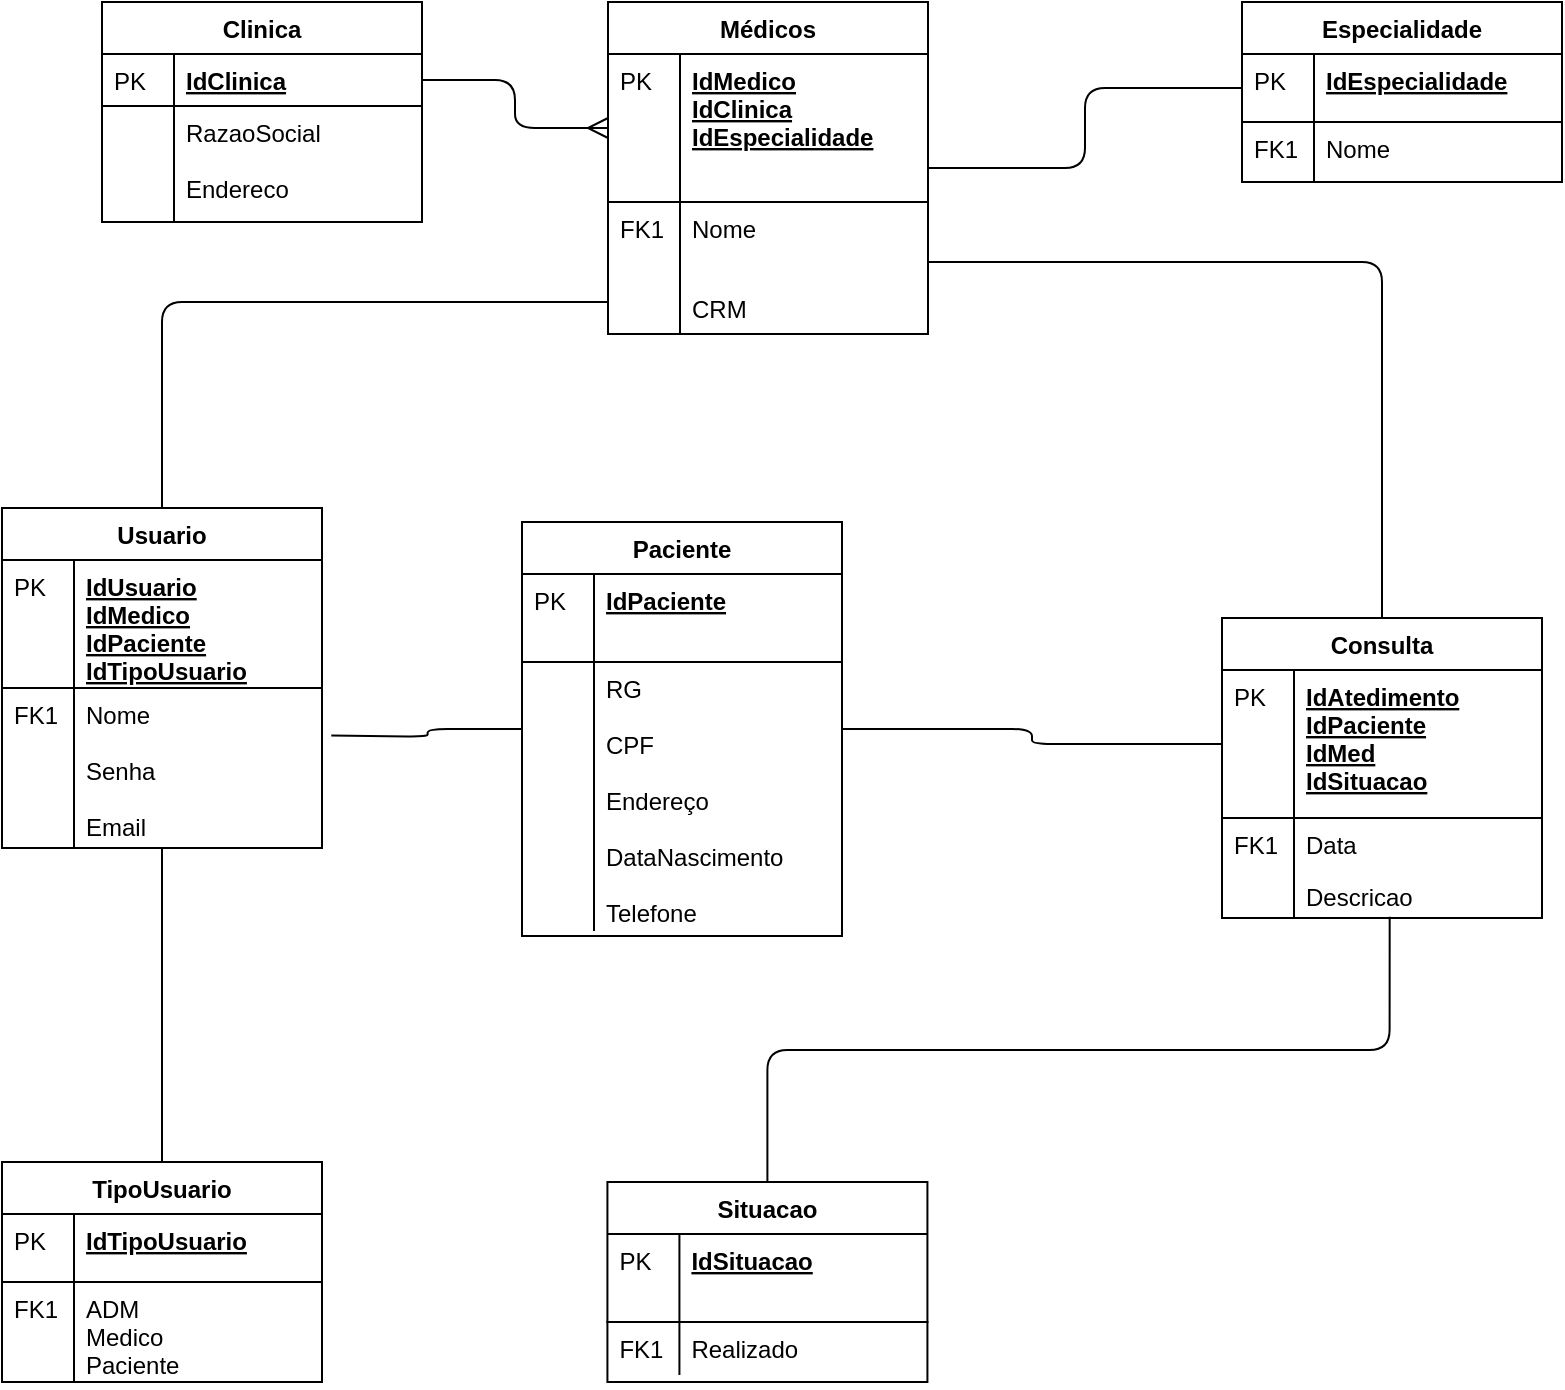 <mxfile version="12.6.6" type="device"><diagram id="C5RBs43oDa-KdzZeNtuy" name="Page-1"><mxGraphModel dx="1483" dy="759" grid="1" gridSize="10" guides="1" tooltips="1" connect="1" arrows="1" fold="1" page="1" pageScale="1" pageWidth="827" pageHeight="1169" math="0" shadow="0"><root><mxCell id="WIyWlLk6GJQsqaUBKTNV-0"/><mxCell id="WIyWlLk6GJQsqaUBKTNV-1" parent="WIyWlLk6GJQsqaUBKTNV-0"/><mxCell id="zkfFHV4jXpPFQw0GAbJ--51" value="Clinica" style="swimlane;fontStyle=1;childLayout=stackLayout;horizontal=1;startSize=26;horizontalStack=0;resizeParent=1;resizeLast=0;collapsible=1;marginBottom=0;rounded=0;shadow=0;strokeWidth=1;" parent="WIyWlLk6GJQsqaUBKTNV-1" vertex="1"><mxGeometry x="80" y="90" width="160" height="110" as="geometry"><mxRectangle x="20" y="80" width="160" height="26" as="alternateBounds"/></mxGeometry></mxCell><mxCell id="zkfFHV4jXpPFQw0GAbJ--52" value="IdClinica" style="shape=partialRectangle;top=0;left=0;right=0;bottom=1;align=left;verticalAlign=top;fillColor=none;spacingLeft=40;spacingRight=4;overflow=hidden;rotatable=0;points=[[0,0.5],[1,0.5]];portConstraint=eastwest;dropTarget=0;rounded=0;shadow=0;strokeWidth=1;fontStyle=5" parent="zkfFHV4jXpPFQw0GAbJ--51" vertex="1"><mxGeometry y="26" width="160" height="26" as="geometry"/></mxCell><mxCell id="zkfFHV4jXpPFQw0GAbJ--53" value="PK" style="shape=partialRectangle;top=0;left=0;bottom=0;fillColor=none;align=left;verticalAlign=top;spacingLeft=4;spacingRight=4;overflow=hidden;rotatable=0;points=[];portConstraint=eastwest;part=1;" parent="zkfFHV4jXpPFQw0GAbJ--52" vertex="1" connectable="0"><mxGeometry width="36" height="26" as="geometry"/></mxCell><mxCell id="zkfFHV4jXpPFQw0GAbJ--54" value="RazaoSocial&#10;&#10;Endereco&#10;" style="shape=partialRectangle;top=0;left=0;right=0;bottom=0;align=left;verticalAlign=top;fillColor=none;spacingLeft=40;spacingRight=4;overflow=hidden;rotatable=0;points=[[0,0.5],[1,0.5]];portConstraint=eastwest;dropTarget=0;rounded=0;shadow=0;strokeWidth=1;" parent="zkfFHV4jXpPFQw0GAbJ--51" vertex="1"><mxGeometry y="52" width="160" height="58" as="geometry"/></mxCell><mxCell id="zkfFHV4jXpPFQw0GAbJ--55" value="" style="shape=partialRectangle;top=0;left=0;bottom=0;fillColor=none;align=left;verticalAlign=top;spacingLeft=4;spacingRight=4;overflow=hidden;rotatable=0;points=[];portConstraint=eastwest;part=1;" parent="zkfFHV4jXpPFQw0GAbJ--54" vertex="1" connectable="0"><mxGeometry width="36" height="58" as="geometry"/></mxCell><mxCell id="bkfiM2hITXtbJ4-_Unax-36" style="edgeStyle=orthogonalEdgeStyle;rounded=1;orthogonalLoop=1;jettySize=auto;html=1;startArrow=none;startFill=0;endArrow=none;endFill=0;entryX=0;entryY=0.5;entryDx=0;entryDy=0;" edge="1" parent="WIyWlLk6GJQsqaUBKTNV-1" source="zkfFHV4jXpPFQw0GAbJ--56" target="bkfiM2hITXtbJ4-_Unax-1"><mxGeometry relative="1" as="geometry"><mxPoint x="630" y="103" as="targetPoint"/></mxGeometry></mxCell><mxCell id="bkfiM2hITXtbJ4-_Unax-74" style="edgeStyle=orthogonalEdgeStyle;rounded=1;orthogonalLoop=1;jettySize=auto;html=1;startArrow=none;startFill=0;endArrow=none;endFill=0;" edge="1" parent="WIyWlLk6GJQsqaUBKTNV-1" source="zkfFHV4jXpPFQw0GAbJ--56" target="bkfiM2hITXtbJ4-_Unax-67"><mxGeometry relative="1" as="geometry"><Array as="points"><mxPoint x="110" y="240"/></Array></mxGeometry></mxCell><mxCell id="bkfiM2hITXtbJ4-_Unax-87" style="edgeStyle=orthogonalEdgeStyle;rounded=1;orthogonalLoop=1;jettySize=auto;html=1;startArrow=none;startFill=0;endArrow=none;endFill=0;" edge="1" parent="WIyWlLk6GJQsqaUBKTNV-1" source="zkfFHV4jXpPFQw0GAbJ--56" target="bkfiM2hITXtbJ4-_Unax-38"><mxGeometry relative="1" as="geometry"><Array as="points"><mxPoint x="720" y="220"/></Array></mxGeometry></mxCell><mxCell id="zkfFHV4jXpPFQw0GAbJ--56" value="Médicos" style="swimlane;fontStyle=1;childLayout=stackLayout;horizontal=1;startSize=26;horizontalStack=0;resizeParent=1;resizeLast=0;collapsible=1;marginBottom=0;rounded=0;shadow=0;strokeWidth=1;" parent="WIyWlLk6GJQsqaUBKTNV-1" vertex="1"><mxGeometry x="333" y="90" width="160" height="166" as="geometry"><mxRectangle x="260" y="80" width="160" height="26" as="alternateBounds"/></mxGeometry></mxCell><mxCell id="zkfFHV4jXpPFQw0GAbJ--57" value="IdMedico&#10;IdClinica&#10;IdEspecialidade" style="shape=partialRectangle;top=0;left=0;right=0;bottom=1;align=left;verticalAlign=top;fillColor=none;spacingLeft=40;spacingRight=4;overflow=hidden;rotatable=0;points=[[0,0.5],[1,0.5]];portConstraint=eastwest;dropTarget=0;rounded=0;shadow=0;strokeWidth=1;fontStyle=5" parent="zkfFHV4jXpPFQw0GAbJ--56" vertex="1"><mxGeometry y="26" width="160" height="74" as="geometry"/></mxCell><mxCell id="zkfFHV4jXpPFQw0GAbJ--58" value="PK" style="shape=partialRectangle;top=0;left=0;bottom=0;fillColor=none;align=left;verticalAlign=top;spacingLeft=4;spacingRight=4;overflow=hidden;rotatable=0;points=[];portConstraint=eastwest;part=1;" parent="zkfFHV4jXpPFQw0GAbJ--57" vertex="1" connectable="0"><mxGeometry width="36" height="74" as="geometry"/></mxCell><mxCell id="zkfFHV4jXpPFQw0GAbJ--59" value="Nome" style="shape=partialRectangle;top=0;left=0;right=0;bottom=0;align=left;verticalAlign=top;fillColor=none;spacingLeft=40;spacingRight=4;overflow=hidden;rotatable=0;points=[[0,0.5],[1,0.5]];portConstraint=eastwest;dropTarget=0;rounded=0;shadow=0;strokeWidth=1;" parent="zkfFHV4jXpPFQw0GAbJ--56" vertex="1"><mxGeometry y="100" width="160" height="26" as="geometry"/></mxCell><mxCell id="zkfFHV4jXpPFQw0GAbJ--60" value="FK1" style="shape=partialRectangle;top=0;left=0;bottom=0;fillColor=none;align=left;verticalAlign=top;spacingLeft=4;spacingRight=4;overflow=hidden;rotatable=0;points=[];portConstraint=eastwest;part=1;" parent="zkfFHV4jXpPFQw0GAbJ--59" vertex="1" connectable="0"><mxGeometry width="36" height="26" as="geometry"/></mxCell><mxCell id="zkfFHV4jXpPFQw0GAbJ--61" value="&#10;CRM" style="shape=partialRectangle;top=0;left=0;right=0;bottom=0;align=left;verticalAlign=top;fillColor=none;spacingLeft=40;spacingRight=4;overflow=hidden;rotatable=0;points=[[0,0.5],[1,0.5]];portConstraint=eastwest;dropTarget=0;rounded=0;shadow=0;strokeWidth=1;" parent="zkfFHV4jXpPFQw0GAbJ--56" vertex="1"><mxGeometry y="126" width="160" height="40" as="geometry"/></mxCell><mxCell id="zkfFHV4jXpPFQw0GAbJ--62" value="" style="shape=partialRectangle;top=0;left=0;bottom=0;fillColor=none;align=left;verticalAlign=top;spacingLeft=4;spacingRight=4;overflow=hidden;rotatable=0;points=[];portConstraint=eastwest;part=1;" parent="zkfFHV4jXpPFQw0GAbJ--61" vertex="1" connectable="0"><mxGeometry width="36" height="40" as="geometry"/></mxCell><mxCell id="zkfFHV4jXpPFQw0GAbJ--63" value="" style="edgeStyle=orthogonalEdgeStyle;endArrow=ERmany;startArrow=none;shadow=0;strokeWidth=1;endSize=8;startSize=8;endFill=0;startFill=0;" parent="WIyWlLk6GJQsqaUBKTNV-1" source="zkfFHV4jXpPFQw0GAbJ--52" target="zkfFHV4jXpPFQw0GAbJ--57" edge="1"><mxGeometry width="100" height="100" relative="1" as="geometry"><mxPoint x="310" y="390" as="sourcePoint"/><mxPoint x="410" y="290" as="targetPoint"/></mxGeometry></mxCell><mxCell id="bkfiM2hITXtbJ4-_Unax-0" value="Especialidade" style="swimlane;fontStyle=1;childLayout=stackLayout;horizontal=1;startSize=26;horizontalStack=0;resizeParent=1;resizeLast=0;collapsible=1;marginBottom=0;rounded=0;shadow=0;strokeWidth=1;" vertex="1" parent="WIyWlLk6GJQsqaUBKTNV-1"><mxGeometry x="650" y="90" width="160" height="90" as="geometry"><mxRectangle x="260" y="80" width="160" height="26" as="alternateBounds"/></mxGeometry></mxCell><mxCell id="bkfiM2hITXtbJ4-_Unax-1" value="IdEspecialidade&#10;" style="shape=partialRectangle;top=0;left=0;right=0;bottom=1;align=left;verticalAlign=top;fillColor=none;spacingLeft=40;spacingRight=4;overflow=hidden;rotatable=0;points=[[0,0.5],[1,0.5]];portConstraint=eastwest;dropTarget=0;rounded=0;shadow=0;strokeWidth=1;fontStyle=5" vertex="1" parent="bkfiM2hITXtbJ4-_Unax-0"><mxGeometry y="26" width="160" height="34" as="geometry"/></mxCell><mxCell id="bkfiM2hITXtbJ4-_Unax-2" value="PK" style="shape=partialRectangle;top=0;left=0;bottom=0;fillColor=none;align=left;verticalAlign=top;spacingLeft=4;spacingRight=4;overflow=hidden;rotatable=0;points=[];portConstraint=eastwest;part=1;" vertex="1" connectable="0" parent="bkfiM2hITXtbJ4-_Unax-1"><mxGeometry width="36" height="34" as="geometry"/></mxCell><mxCell id="bkfiM2hITXtbJ4-_Unax-3" value="Nome" style="shape=partialRectangle;top=0;left=0;right=0;bottom=0;align=left;verticalAlign=top;fillColor=none;spacingLeft=40;spacingRight=4;overflow=hidden;rotatable=0;points=[[0,0.5],[1,0.5]];portConstraint=eastwest;dropTarget=0;rounded=0;shadow=0;strokeWidth=1;" vertex="1" parent="bkfiM2hITXtbJ4-_Unax-0"><mxGeometry y="60" width="160" height="30" as="geometry"/></mxCell><mxCell id="bkfiM2hITXtbJ4-_Unax-4" value="FK1" style="shape=partialRectangle;top=0;left=0;bottom=0;fillColor=none;align=left;verticalAlign=top;spacingLeft=4;spacingRight=4;overflow=hidden;rotatable=0;points=[];portConstraint=eastwest;part=1;" vertex="1" connectable="0" parent="bkfiM2hITXtbJ4-_Unax-3"><mxGeometry width="36" height="30" as="geometry"/></mxCell><mxCell id="bkfiM2hITXtbJ4-_Unax-82" style="edgeStyle=orthogonalEdgeStyle;rounded=1;orthogonalLoop=1;jettySize=auto;html=1;entryX=0;entryY=0.5;entryDx=0;entryDy=0;startArrow=none;startFill=0;endArrow=none;endFill=0;" edge="1" parent="WIyWlLk6GJQsqaUBKTNV-1" source="bkfiM2hITXtbJ4-_Unax-13" target="bkfiM2hITXtbJ4-_Unax-39"><mxGeometry relative="1" as="geometry"/></mxCell><mxCell id="bkfiM2hITXtbJ4-_Unax-85" style="edgeStyle=orthogonalEdgeStyle;rounded=1;orthogonalLoop=1;jettySize=auto;html=1;entryX=1.029;entryY=0.058;entryDx=0;entryDy=0;entryPerimeter=0;startArrow=none;startFill=0;endArrow=none;endFill=0;" edge="1" parent="WIyWlLk6GJQsqaUBKTNV-1" source="bkfiM2hITXtbJ4-_Unax-13"><mxGeometry relative="1" as="geometry"><mxPoint x="194.64" y="456.772" as="targetPoint"/></mxGeometry></mxCell><mxCell id="bkfiM2hITXtbJ4-_Unax-13" value="Paciente" style="swimlane;fontStyle=1;childLayout=stackLayout;horizontal=1;startSize=26;horizontalStack=0;resizeParent=1;resizeLast=0;collapsible=1;marginBottom=0;rounded=0;shadow=0;strokeWidth=1;" vertex="1" parent="WIyWlLk6GJQsqaUBKTNV-1"><mxGeometry x="290" y="350" width="160" height="207" as="geometry"><mxRectangle x="260" y="80" width="160" height="26" as="alternateBounds"/></mxGeometry></mxCell><mxCell id="bkfiM2hITXtbJ4-_Unax-14" value="IdPaciente" style="shape=partialRectangle;top=0;left=0;right=0;bottom=1;align=left;verticalAlign=top;fillColor=none;spacingLeft=40;spacingRight=4;overflow=hidden;rotatable=0;points=[[0,0.5],[1,0.5]];portConstraint=eastwest;dropTarget=0;rounded=0;shadow=0;strokeWidth=1;fontStyle=5" vertex="1" parent="bkfiM2hITXtbJ4-_Unax-13"><mxGeometry y="26" width="160" height="44" as="geometry"/></mxCell><mxCell id="bkfiM2hITXtbJ4-_Unax-15" value="PK" style="shape=partialRectangle;top=0;left=0;bottom=0;fillColor=none;align=left;verticalAlign=top;spacingLeft=4;spacingRight=4;overflow=hidden;rotatable=0;points=[];portConstraint=eastwest;part=1;" vertex="1" connectable="0" parent="bkfiM2hITXtbJ4-_Unax-14"><mxGeometry width="36" height="44" as="geometry"/></mxCell><mxCell id="bkfiM2hITXtbJ4-_Unax-18" value="RG&#10;&#10;CPF&#10;&#10;Endereço&#10;&#10;DataNascimento&#10;&#10;Telefone" style="shape=partialRectangle;top=0;left=0;right=0;bottom=0;align=left;verticalAlign=top;fillColor=none;spacingLeft=40;spacingRight=4;overflow=hidden;rotatable=0;points=[[0,0.5],[1,0.5]];portConstraint=eastwest;dropTarget=0;rounded=0;shadow=0;strokeWidth=1;" vertex="1" parent="bkfiM2hITXtbJ4-_Unax-13"><mxGeometry y="70" width="160" height="134" as="geometry"/></mxCell><mxCell id="bkfiM2hITXtbJ4-_Unax-19" value="" style="shape=partialRectangle;top=0;left=0;bottom=0;fillColor=none;align=left;verticalAlign=top;spacingLeft=4;spacingRight=4;overflow=hidden;rotatable=0;points=[];portConstraint=eastwest;part=1;" vertex="1" connectable="0" parent="bkfiM2hITXtbJ4-_Unax-18"><mxGeometry width="36" height="134" as="geometry"/></mxCell><mxCell id="bkfiM2hITXtbJ4-_Unax-38" value="Consulta" style="swimlane;fontStyle=1;childLayout=stackLayout;horizontal=1;startSize=26;horizontalStack=0;resizeParent=1;resizeLast=0;collapsible=1;marginBottom=0;rounded=0;shadow=0;strokeWidth=1;" vertex="1" parent="WIyWlLk6GJQsqaUBKTNV-1"><mxGeometry x="640" y="398" width="160" height="150" as="geometry"><mxRectangle x="260" y="80" width="160" height="26" as="alternateBounds"/></mxGeometry></mxCell><mxCell id="bkfiM2hITXtbJ4-_Unax-39" value="IdAtedimento&#10;IdPaciente&#10;IdMed&#10;IdSituacao&#10;&#10;" style="shape=partialRectangle;top=0;left=0;right=0;bottom=1;align=left;verticalAlign=top;fillColor=none;spacingLeft=40;spacingRight=4;overflow=hidden;rotatable=0;points=[[0,0.5],[1,0.5]];portConstraint=eastwest;dropTarget=0;rounded=0;shadow=0;strokeWidth=1;fontStyle=5" vertex="1" parent="bkfiM2hITXtbJ4-_Unax-38"><mxGeometry y="26" width="160" height="74" as="geometry"/></mxCell><mxCell id="bkfiM2hITXtbJ4-_Unax-40" value="PK" style="shape=partialRectangle;top=0;left=0;bottom=0;fillColor=none;align=left;verticalAlign=top;spacingLeft=4;spacingRight=4;overflow=hidden;rotatable=0;points=[];portConstraint=eastwest;part=1;" vertex="1" connectable="0" parent="bkfiM2hITXtbJ4-_Unax-39"><mxGeometry width="36" height="74" as="geometry"/></mxCell><mxCell id="bkfiM2hITXtbJ4-_Unax-41" value="Data" style="shape=partialRectangle;top=0;left=0;right=0;bottom=0;align=left;verticalAlign=top;fillColor=none;spacingLeft=40;spacingRight=4;overflow=hidden;rotatable=0;points=[[0,0.5],[1,0.5]];portConstraint=eastwest;dropTarget=0;rounded=0;shadow=0;strokeWidth=1;" vertex="1" parent="bkfiM2hITXtbJ4-_Unax-38"><mxGeometry y="100" width="160" height="26" as="geometry"/></mxCell><mxCell id="bkfiM2hITXtbJ4-_Unax-42" value="FK1" style="shape=partialRectangle;top=0;left=0;bottom=0;fillColor=none;align=left;verticalAlign=top;spacingLeft=4;spacingRight=4;overflow=hidden;rotatable=0;points=[];portConstraint=eastwest;part=1;" vertex="1" connectable="0" parent="bkfiM2hITXtbJ4-_Unax-41"><mxGeometry width="36" height="26" as="geometry"/></mxCell><mxCell id="bkfiM2hITXtbJ4-_Unax-43" value="Descricao" style="shape=partialRectangle;top=0;left=0;right=0;bottom=0;align=left;verticalAlign=top;fillColor=none;spacingLeft=40;spacingRight=4;overflow=hidden;rotatable=0;points=[[0,0.5],[1,0.5]];portConstraint=eastwest;dropTarget=0;rounded=0;shadow=0;strokeWidth=1;" vertex="1" parent="bkfiM2hITXtbJ4-_Unax-38"><mxGeometry y="126" width="160" height="24" as="geometry"/></mxCell><mxCell id="bkfiM2hITXtbJ4-_Unax-44" value="" style="shape=partialRectangle;top=0;left=0;bottom=0;fillColor=none;align=left;verticalAlign=top;spacingLeft=4;spacingRight=4;overflow=hidden;rotatable=0;points=[];portConstraint=eastwest;part=1;" vertex="1" connectable="0" parent="bkfiM2hITXtbJ4-_Unax-43"><mxGeometry width="36" height="24" as="geometry"/></mxCell><mxCell id="bkfiM2hITXtbJ4-_Unax-83" style="edgeStyle=orthogonalEdgeStyle;rounded=1;orthogonalLoop=1;jettySize=auto;html=1;entryX=0.524;entryY=0.976;entryDx=0;entryDy=0;entryPerimeter=0;startArrow=none;startFill=0;endArrow=none;endFill=0;" edge="1" parent="WIyWlLk6GJQsqaUBKTNV-1" source="bkfiM2hITXtbJ4-_Unax-57" target="bkfiM2hITXtbJ4-_Unax-43"><mxGeometry relative="1" as="geometry"/></mxCell><mxCell id="bkfiM2hITXtbJ4-_Unax-57" value="Situacao" style="swimlane;fontStyle=1;childLayout=stackLayout;horizontal=1;startSize=26;horizontalStack=0;resizeParent=1;resizeLast=0;collapsible=1;marginBottom=0;rounded=0;shadow=0;strokeWidth=1;" vertex="1" parent="WIyWlLk6GJQsqaUBKTNV-1"><mxGeometry x="332.71" y="680" width="160" height="100" as="geometry"><mxRectangle x="260" y="80" width="160" height="26" as="alternateBounds"/></mxGeometry></mxCell><mxCell id="bkfiM2hITXtbJ4-_Unax-58" value="IdSituacao" style="shape=partialRectangle;top=0;left=0;right=0;bottom=1;align=left;verticalAlign=top;fillColor=none;spacingLeft=40;spacingRight=4;overflow=hidden;rotatable=0;points=[[0,0.5],[1,0.5]];portConstraint=eastwest;dropTarget=0;rounded=0;shadow=0;strokeWidth=1;fontStyle=5" vertex="1" parent="bkfiM2hITXtbJ4-_Unax-57"><mxGeometry y="26" width="160" height="44" as="geometry"/></mxCell><mxCell id="bkfiM2hITXtbJ4-_Unax-59" value="PK" style="shape=partialRectangle;top=0;left=0;bottom=0;fillColor=none;align=left;verticalAlign=top;spacingLeft=4;spacingRight=4;overflow=hidden;rotatable=0;points=[];portConstraint=eastwest;part=1;" vertex="1" connectable="0" parent="bkfiM2hITXtbJ4-_Unax-58"><mxGeometry width="36" height="44" as="geometry"/></mxCell><mxCell id="bkfiM2hITXtbJ4-_Unax-60" value="Realizado" style="shape=partialRectangle;top=0;left=0;right=0;bottom=0;align=left;verticalAlign=top;fillColor=none;spacingLeft=40;spacingRight=4;overflow=hidden;rotatable=0;points=[[0,0.5],[1,0.5]];portConstraint=eastwest;dropTarget=0;rounded=0;shadow=0;strokeWidth=1;" vertex="1" parent="bkfiM2hITXtbJ4-_Unax-57"><mxGeometry y="70" width="160" height="26" as="geometry"/></mxCell><mxCell id="bkfiM2hITXtbJ4-_Unax-61" value="FK1" style="shape=partialRectangle;top=0;left=0;bottom=0;fillColor=none;align=left;verticalAlign=top;spacingLeft=4;spacingRight=4;overflow=hidden;rotatable=0;points=[];portConstraint=eastwest;part=1;" vertex="1" connectable="0" parent="bkfiM2hITXtbJ4-_Unax-60"><mxGeometry width="36" height="26" as="geometry"/></mxCell><mxCell id="bkfiM2hITXtbJ4-_Unax-80" style="edgeStyle=orthogonalEdgeStyle;rounded=1;orthogonalLoop=1;jettySize=auto;html=1;entryX=0.5;entryY=0;entryDx=0;entryDy=0;startArrow=none;startFill=0;endArrow=none;endFill=0;" edge="1" parent="WIyWlLk6GJQsqaUBKTNV-1" source="bkfiM2hITXtbJ4-_Unax-67" target="bkfiM2hITXtbJ4-_Unax-75"><mxGeometry relative="1" as="geometry"/></mxCell><mxCell id="bkfiM2hITXtbJ4-_Unax-67" value="Usuario" style="swimlane;fontStyle=1;childLayout=stackLayout;horizontal=1;startSize=26;horizontalStack=0;resizeParent=1;resizeLast=0;collapsible=1;marginBottom=0;rounded=0;shadow=0;strokeWidth=1;" vertex="1" parent="WIyWlLk6GJQsqaUBKTNV-1"><mxGeometry x="30" y="343" width="160" height="170" as="geometry"><mxRectangle x="260" y="80" width="160" height="26" as="alternateBounds"/></mxGeometry></mxCell><mxCell id="bkfiM2hITXtbJ4-_Unax-68" value="IdUsuario&#10;IdMedico&#10;IdPaciente&#10;IdTipoUsuario" style="shape=partialRectangle;top=0;left=0;right=0;bottom=1;align=left;verticalAlign=top;fillColor=none;spacingLeft=40;spacingRight=4;overflow=hidden;rotatable=0;points=[[0,0.5],[1,0.5]];portConstraint=eastwest;dropTarget=0;rounded=0;shadow=0;strokeWidth=1;fontStyle=5" vertex="1" parent="bkfiM2hITXtbJ4-_Unax-67"><mxGeometry y="26" width="160" height="64" as="geometry"/></mxCell><mxCell id="bkfiM2hITXtbJ4-_Unax-69" value="PK" style="shape=partialRectangle;top=0;left=0;bottom=0;fillColor=none;align=left;verticalAlign=top;spacingLeft=4;spacingRight=4;overflow=hidden;rotatable=0;points=[];portConstraint=eastwest;part=1;" vertex="1" connectable="0" parent="bkfiM2hITXtbJ4-_Unax-68"><mxGeometry width="36" height="64" as="geometry"/></mxCell><mxCell id="bkfiM2hITXtbJ4-_Unax-70" value="Nome&#10;&#10;Senha&#10;&#10;Email" style="shape=partialRectangle;top=0;left=0;right=0;bottom=0;align=left;verticalAlign=top;fillColor=none;spacingLeft=40;spacingRight=4;overflow=hidden;rotatable=0;points=[[0,0.5],[1,0.5]];portConstraint=eastwest;dropTarget=0;rounded=0;shadow=0;strokeWidth=1;" vertex="1" parent="bkfiM2hITXtbJ4-_Unax-67"><mxGeometry y="90" width="160" height="80" as="geometry"/></mxCell><mxCell id="bkfiM2hITXtbJ4-_Unax-71" value="FK1" style="shape=partialRectangle;top=0;left=0;bottom=0;fillColor=none;align=left;verticalAlign=top;spacingLeft=4;spacingRight=4;overflow=hidden;rotatable=0;points=[];portConstraint=eastwest;part=1;" vertex="1" connectable="0" parent="bkfiM2hITXtbJ4-_Unax-70"><mxGeometry width="36" height="80" as="geometry"/></mxCell><mxCell id="bkfiM2hITXtbJ4-_Unax-75" value="TipoUsuario" style="swimlane;fontStyle=1;childLayout=stackLayout;horizontal=1;startSize=26;horizontalStack=0;resizeParent=1;resizeLast=0;collapsible=1;marginBottom=0;rounded=0;shadow=0;strokeWidth=1;" vertex="1" parent="WIyWlLk6GJQsqaUBKTNV-1"><mxGeometry x="30" y="670" width="160" height="110" as="geometry"><mxRectangle x="260" y="80" width="160" height="26" as="alternateBounds"/></mxGeometry></mxCell><mxCell id="bkfiM2hITXtbJ4-_Unax-76" value="IdTipoUsuario" style="shape=partialRectangle;top=0;left=0;right=0;bottom=1;align=left;verticalAlign=top;fillColor=none;spacingLeft=40;spacingRight=4;overflow=hidden;rotatable=0;points=[[0,0.5],[1,0.5]];portConstraint=eastwest;dropTarget=0;rounded=0;shadow=0;strokeWidth=1;fontStyle=5" vertex="1" parent="bkfiM2hITXtbJ4-_Unax-75"><mxGeometry y="26" width="160" height="34" as="geometry"/></mxCell><mxCell id="bkfiM2hITXtbJ4-_Unax-77" value="PK" style="shape=partialRectangle;top=0;left=0;bottom=0;fillColor=none;align=left;verticalAlign=top;spacingLeft=4;spacingRight=4;overflow=hidden;rotatable=0;points=[];portConstraint=eastwest;part=1;" vertex="1" connectable="0" parent="bkfiM2hITXtbJ4-_Unax-76"><mxGeometry width="36" height="34" as="geometry"/></mxCell><mxCell id="bkfiM2hITXtbJ4-_Unax-78" value="ADM&#10;Medico&#10;Paciente" style="shape=partialRectangle;top=0;left=0;right=0;bottom=0;align=left;verticalAlign=top;fillColor=none;spacingLeft=40;spacingRight=4;overflow=hidden;rotatable=0;points=[[0,0.5],[1,0.5]];portConstraint=eastwest;dropTarget=0;rounded=0;shadow=0;strokeWidth=1;" vertex="1" parent="bkfiM2hITXtbJ4-_Unax-75"><mxGeometry y="60" width="160" height="50" as="geometry"/></mxCell><mxCell id="bkfiM2hITXtbJ4-_Unax-79" value="FK1" style="shape=partialRectangle;top=0;left=0;bottom=0;fillColor=none;align=left;verticalAlign=top;spacingLeft=4;spacingRight=4;overflow=hidden;rotatable=0;points=[];portConstraint=eastwest;part=1;" vertex="1" connectable="0" parent="bkfiM2hITXtbJ4-_Unax-78"><mxGeometry width="36" height="50" as="geometry"/></mxCell></root></mxGraphModel></diagram></mxfile>